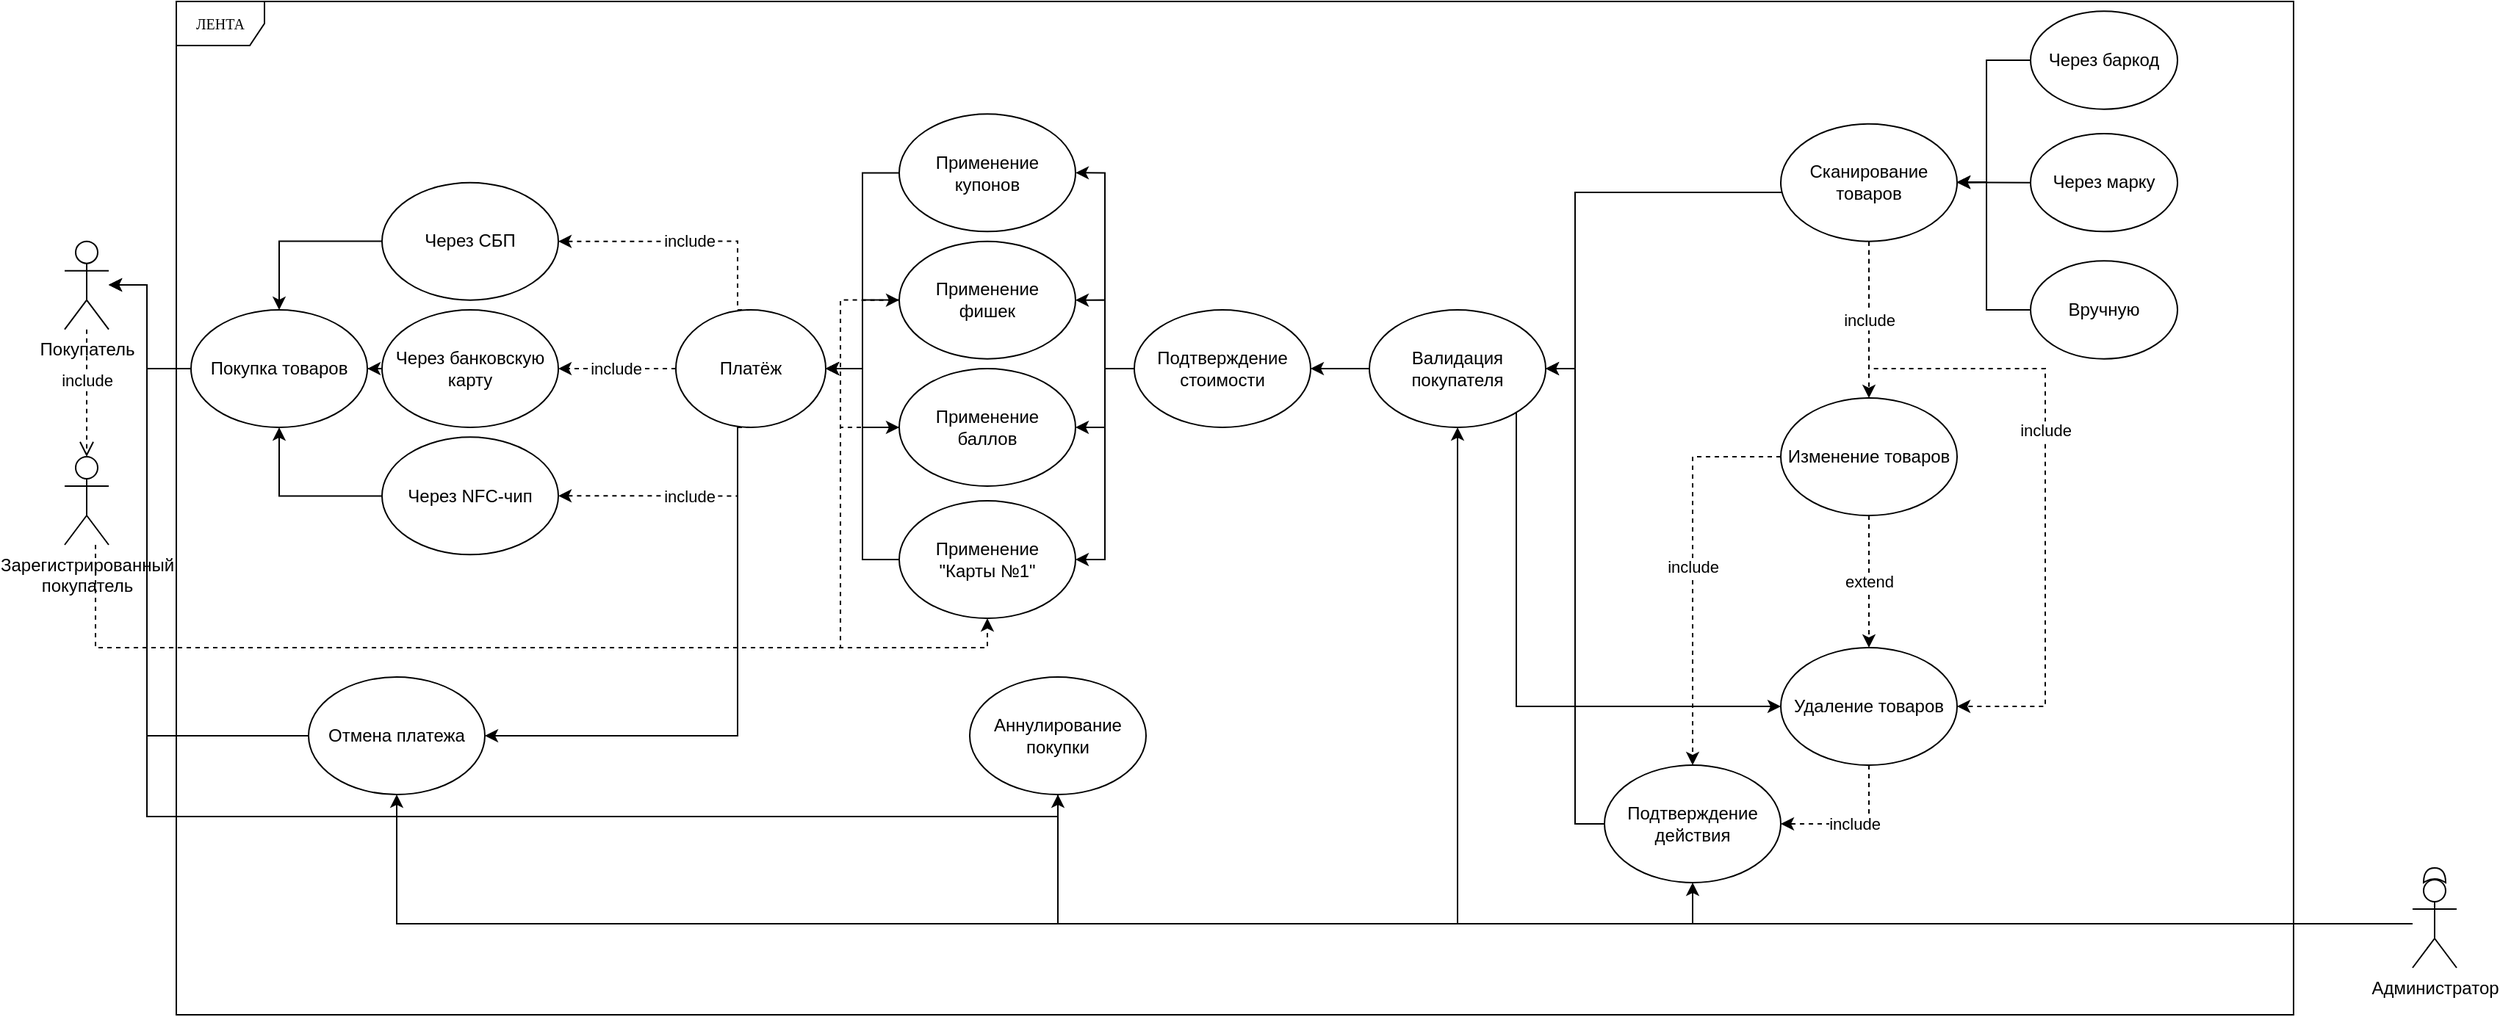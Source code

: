 <mxfile version="26.0.4">
  <diagram name="Page-1" id="c4acf3e9-155e-7222-9cf6-157b1a14988f">
    <mxGraphModel dx="350" dy="174" grid="1" gridSize="10" guides="1" tooltips="1" connect="1" arrows="1" fold="1" page="1" pageScale="1" pageWidth="850" pageHeight="1100" background="none" math="0" shadow="0">
      <root>
        <mxCell id="0" />
        <mxCell id="1" parent="0" />
        <mxCell id="17acba5748e5396b-1" value="ЛЕНТА" style="shape=umlFrame;whiteSpace=wrap;html=1;rounded=0;shadow=0;comic=0;labelBackgroundColor=none;strokeWidth=1;fontFamily=Verdana;fontSize=10;align=center;" parent="1" vertex="1">
          <mxGeometry x="120" y="205" width="1441" height="690" as="geometry" />
        </mxCell>
        <mxCell id="R91wzQh6kQ9XbZUh_gGg-64" value="Отмена платежа" style="ellipse;whiteSpace=wrap;html=1;" vertex="1" parent="1">
          <mxGeometry x="210" y="665" width="120" height="80" as="geometry" />
        </mxCell>
        <mxCell id="R91wzQh6kQ9XbZUh_gGg-2" value="Покупатель" style="shape=umlActor;verticalLabelPosition=bottom;verticalAlign=top;html=1;outlineConnect=0;" vertex="1" parent="1">
          <mxGeometry x="44" y="368.34" width="30" height="60" as="geometry" />
        </mxCell>
        <mxCell id="R91wzQh6kQ9XbZUh_gGg-68" style="edgeStyle=orthogonalEdgeStyle;rounded=0;orthogonalLoop=1;jettySize=auto;html=1;entryX=0.5;entryY=1;entryDx=0;entryDy=0;dashed=1;" edge="1" parent="1" source="R91wzQh6kQ9XbZUh_gGg-3" target="R91wzQh6kQ9XbZUh_gGg-44">
          <mxGeometry relative="1" as="geometry">
            <Array as="points">
              <mxPoint x="65" y="645" />
              <mxPoint x="672" y="645" />
            </Array>
          </mxGeometry>
        </mxCell>
        <mxCell id="R91wzQh6kQ9XbZUh_gGg-69" style="edgeStyle=orthogonalEdgeStyle;rounded=0;orthogonalLoop=1;jettySize=auto;html=1;entryX=0;entryY=0.5;entryDx=0;entryDy=0;dashed=1;" edge="1" parent="1" source="R91wzQh6kQ9XbZUh_gGg-3" target="R91wzQh6kQ9XbZUh_gGg-47">
          <mxGeometry relative="1" as="geometry">
            <Array as="points">
              <mxPoint x="65" y="645" />
              <mxPoint x="572" y="645" />
              <mxPoint x="572" y="495" />
            </Array>
          </mxGeometry>
        </mxCell>
        <mxCell id="R91wzQh6kQ9XbZUh_gGg-70" style="edgeStyle=orthogonalEdgeStyle;rounded=0;orthogonalLoop=1;jettySize=auto;html=1;entryX=0;entryY=0.5;entryDx=0;entryDy=0;dashed=1;" edge="1" parent="1" source="R91wzQh6kQ9XbZUh_gGg-3" target="R91wzQh6kQ9XbZUh_gGg-46">
          <mxGeometry relative="1" as="geometry">
            <Array as="points">
              <mxPoint x="65" y="645" />
              <mxPoint x="572" y="645" />
              <mxPoint x="572" y="408" />
            </Array>
          </mxGeometry>
        </mxCell>
        <mxCell id="R91wzQh6kQ9XbZUh_gGg-3" value="Зарегистрированный&lt;div&gt;покупатель&lt;/div&gt;" style="shape=umlActor;verticalLabelPosition=bottom;verticalAlign=top;html=1;outlineConnect=0;" vertex="1" parent="1">
          <mxGeometry x="44" y="515" width="30" height="60" as="geometry" />
        </mxCell>
        <mxCell id="R91wzQh6kQ9XbZUh_gGg-7" value="" style="group" vertex="1" connectable="0" parent="1">
          <mxGeometry x="1642" y="795" width="30" height="68" as="geometry" />
        </mxCell>
        <mxCell id="R91wzQh6kQ9XbZUh_gGg-4" value="Администратор" style="shape=umlActor;verticalLabelPosition=bottom;verticalAlign=top;html=1;outlineConnect=0;" vertex="1" parent="R91wzQh6kQ9XbZUh_gGg-7">
          <mxGeometry y="8" width="30" height="60" as="geometry" />
        </mxCell>
        <mxCell id="R91wzQh6kQ9XbZUh_gGg-5" value="" style="shape=xor;whiteSpace=wrap;html=1;direction=north;" vertex="1" parent="R91wzQh6kQ9XbZUh_gGg-7">
          <mxGeometry x="7.5" width="15" height="10" as="geometry" />
        </mxCell>
        <mxCell id="R91wzQh6kQ9XbZUh_gGg-24" style="edgeStyle=orthogonalEdgeStyle;rounded=0;orthogonalLoop=1;jettySize=auto;html=1;entryX=1;entryY=0.5;entryDx=0;entryDy=0;" edge="1" parent="1" source="R91wzQh6kQ9XbZUh_gGg-8" target="R91wzQh6kQ9XbZUh_gGg-21">
          <mxGeometry relative="1" as="geometry">
            <Array as="points">
              <mxPoint x="1072" y="335" />
              <mxPoint x="1072" y="455" />
            </Array>
          </mxGeometry>
        </mxCell>
        <mxCell id="R91wzQh6kQ9XbZUh_gGg-8" value="Сканирование товаров" style="ellipse;whiteSpace=wrap;html=1;" vertex="1" parent="1">
          <mxGeometry x="1212" y="288.33" width="120" height="80" as="geometry" />
        </mxCell>
        <mxCell id="R91wzQh6kQ9XbZUh_gGg-9" value="&lt;span&gt;&lt;font&gt;include&lt;/font&gt;&lt;/span&gt;" style="html=1;verticalAlign=bottom;endArrow=open;dashed=1;endSize=8;curved=0;rounded=0;entryX=0.5;entryY=0;entryDx=0;entryDy=0;entryPerimeter=0;" edge="1" parent="1" source="R91wzQh6kQ9XbZUh_gGg-2" target="R91wzQh6kQ9XbZUh_gGg-3">
          <mxGeometry relative="1" as="geometry">
            <mxPoint x="72" y="505" as="sourcePoint" />
            <mxPoint x="-8" y="505" as="targetPoint" />
          </mxGeometry>
        </mxCell>
        <mxCell id="R91wzQh6kQ9XbZUh_gGg-15" style="edgeStyle=orthogonalEdgeStyle;rounded=0;orthogonalLoop=1;jettySize=auto;html=1;entryX=1;entryY=0.5;entryDx=0;entryDy=0;" edge="1" parent="1" source="R91wzQh6kQ9XbZUh_gGg-12" target="R91wzQh6kQ9XbZUh_gGg-8">
          <mxGeometry relative="1" as="geometry">
            <Array as="points">
              <mxPoint x="1352" y="245" />
              <mxPoint x="1352" y="328" />
              <mxPoint x="1332" y="328" />
            </Array>
          </mxGeometry>
        </mxCell>
        <mxCell id="R91wzQh6kQ9XbZUh_gGg-12" value="Через баркод" style="ellipse;whiteSpace=wrap;html=1;" vertex="1" parent="1">
          <mxGeometry x="1382" y="211.67" width="100" height="66.67" as="geometry" />
        </mxCell>
        <mxCell id="R91wzQh6kQ9XbZUh_gGg-16" style="edgeStyle=orthogonalEdgeStyle;rounded=0;orthogonalLoop=1;jettySize=auto;html=1;entryX=1;entryY=0.5;entryDx=0;entryDy=0;exitX=0;exitY=0.5;exitDx=0;exitDy=0;" edge="1" parent="1" source="R91wzQh6kQ9XbZUh_gGg-13" target="R91wzQh6kQ9XbZUh_gGg-8">
          <mxGeometry relative="1" as="geometry">
            <Array as="points">
              <mxPoint x="1352" y="328" />
              <mxPoint x="1352" y="328" />
            </Array>
          </mxGeometry>
        </mxCell>
        <mxCell id="R91wzQh6kQ9XbZUh_gGg-13" value="Через марку" style="ellipse;whiteSpace=wrap;html=1;" vertex="1" parent="1">
          <mxGeometry x="1382" y="295" width="100" height="66.67" as="geometry" />
        </mxCell>
        <mxCell id="R91wzQh6kQ9XbZUh_gGg-17" style="edgeStyle=orthogonalEdgeStyle;rounded=0;orthogonalLoop=1;jettySize=auto;html=1;" edge="1" parent="1" source="R91wzQh6kQ9XbZUh_gGg-14">
          <mxGeometry relative="1" as="geometry">
            <mxPoint x="1332" y="328" as="targetPoint" />
            <Array as="points">
              <mxPoint x="1352" y="415" />
              <mxPoint x="1352" y="328" />
            </Array>
          </mxGeometry>
        </mxCell>
        <mxCell id="R91wzQh6kQ9XbZUh_gGg-14" value="Вручную" style="ellipse;whiteSpace=wrap;html=1;" vertex="1" parent="1">
          <mxGeometry x="1382" y="381.67" width="100" height="66.67" as="geometry" />
        </mxCell>
        <mxCell id="R91wzQh6kQ9XbZUh_gGg-23" value="&lt;span&gt;&lt;span style=&quot;font-size: 11px; font-style: normal; font-variant-ligatures: normal; font-variant-caps: normal; font-weight: 400; letter-spacing: normal; orphans: 2; text-align: center; text-indent: 0px; text-transform: none; widows: 2; word-spacing: 0px; -webkit-text-stroke-width: 0px; white-space: nowrap; text-decoration-thickness: initial; text-decoration-style: initial; text-decoration-color: initial; float: none; font-family: Helvetica !important; display: inline !important;&quot;&gt;&lt;font&gt;include&lt;/font&gt;&lt;/span&gt;&lt;/span&gt;" style="edgeStyle=orthogonalEdgeStyle;rounded=0;orthogonalLoop=1;jettySize=auto;html=1;dashed=1;" edge="1" parent="1" source="R91wzQh6kQ9XbZUh_gGg-18" target="R91wzQh6kQ9XbZUh_gGg-25">
          <mxGeometry relative="1" as="geometry">
            <Array as="points">
              <mxPoint x="1152" y="515" />
            </Array>
          </mxGeometry>
        </mxCell>
        <mxCell id="R91wzQh6kQ9XbZUh_gGg-18" value="Изменение товаров" style="ellipse;whiteSpace=wrap;html=1;" vertex="1" parent="1">
          <mxGeometry x="1212" y="475" width="120" height="80" as="geometry" />
        </mxCell>
        <mxCell id="R91wzQh6kQ9XbZUh_gGg-30" value="&lt;span style=&quot;font-size: 11px; font-style: normal; font-variant-ligatures: normal; font-variant-caps: normal; font-weight: 400; letter-spacing: normal; orphans: 2; text-align: center; text-indent: 0px; text-transform: none; widows: 2; word-spacing: 0px; -webkit-text-stroke-width: 0px; white-space: nowrap; text-decoration-thickness: initial; text-decoration-style: initial; text-decoration-color: initial; float: none; font-family: Helvetica !important; display: inline !important;&quot;&gt;&lt;font&gt;include&lt;/font&gt;&lt;/span&gt;" style="edgeStyle=orthogonalEdgeStyle;rounded=0;orthogonalLoop=1;jettySize=auto;html=1;entryX=1;entryY=0.5;entryDx=0;entryDy=0;dashed=1;" edge="1" parent="1" source="R91wzQh6kQ9XbZUh_gGg-20" target="R91wzQh6kQ9XbZUh_gGg-25">
          <mxGeometry relative="1" as="geometry" />
        </mxCell>
        <mxCell id="R91wzQh6kQ9XbZUh_gGg-20" value="Удаление товаров" style="ellipse;whiteSpace=wrap;html=1;" vertex="1" parent="1">
          <mxGeometry x="1212" y="645" width="120" height="80" as="geometry" />
        </mxCell>
        <mxCell id="R91wzQh6kQ9XbZUh_gGg-39" style="edgeStyle=orthogonalEdgeStyle;rounded=0;orthogonalLoop=1;jettySize=auto;html=1;" edge="1" parent="1" source="R91wzQh6kQ9XbZUh_gGg-21" target="R91wzQh6kQ9XbZUh_gGg-32">
          <mxGeometry relative="1" as="geometry" />
        </mxCell>
        <mxCell id="R91wzQh6kQ9XbZUh_gGg-71" style="edgeStyle=orthogonalEdgeStyle;rounded=0;orthogonalLoop=1;jettySize=auto;html=1;entryX=0;entryY=0.5;entryDx=0;entryDy=0;" edge="1" parent="1" source="R91wzQh6kQ9XbZUh_gGg-21" target="R91wzQh6kQ9XbZUh_gGg-20">
          <mxGeometry relative="1" as="geometry">
            <Array as="points">
              <mxPoint x="1032" y="685" />
            </Array>
          </mxGeometry>
        </mxCell>
        <mxCell id="R91wzQh6kQ9XbZUh_gGg-21" value="Валидация покупателя" style="ellipse;whiteSpace=wrap;html=1;" vertex="1" parent="1">
          <mxGeometry x="932" y="415" width="120" height="80" as="geometry" />
        </mxCell>
        <mxCell id="R91wzQh6kQ9XbZUh_gGg-38" style="edgeStyle=orthogonalEdgeStyle;rounded=0;orthogonalLoop=1;jettySize=auto;html=1;entryX=1;entryY=0.5;entryDx=0;entryDy=0;" edge="1" parent="1" source="R91wzQh6kQ9XbZUh_gGg-25" target="R91wzQh6kQ9XbZUh_gGg-21">
          <mxGeometry relative="1" as="geometry" />
        </mxCell>
        <mxCell id="R91wzQh6kQ9XbZUh_gGg-25" value="Подтверждение действия" style="ellipse;whiteSpace=wrap;html=1;" vertex="1" parent="1">
          <mxGeometry x="1092" y="725" width="120" height="80" as="geometry" />
        </mxCell>
        <mxCell id="R91wzQh6kQ9XbZUh_gGg-31" style="edgeStyle=orthogonalEdgeStyle;rounded=0;orthogonalLoop=1;jettySize=auto;html=1;entryX=0.5;entryY=1;entryDx=0;entryDy=0;" edge="1" parent="1" source="R91wzQh6kQ9XbZUh_gGg-4" target="R91wzQh6kQ9XbZUh_gGg-25">
          <mxGeometry relative="1" as="geometry" />
        </mxCell>
        <mxCell id="R91wzQh6kQ9XbZUh_gGg-41" style="edgeStyle=orthogonalEdgeStyle;rounded=0;orthogonalLoop=1;jettySize=auto;html=1;entryX=1;entryY=0.5;entryDx=0;entryDy=0;" edge="1" parent="1" source="R91wzQh6kQ9XbZUh_gGg-32" target="R91wzQh6kQ9XbZUh_gGg-40">
          <mxGeometry relative="1" as="geometry" />
        </mxCell>
        <mxCell id="R91wzQh6kQ9XbZUh_gGg-45" style="edgeStyle=orthogonalEdgeStyle;rounded=0;orthogonalLoop=1;jettySize=auto;html=1;entryX=1;entryY=0.5;entryDx=0;entryDy=0;" edge="1" parent="1" source="R91wzQh6kQ9XbZUh_gGg-32" target="R91wzQh6kQ9XbZUh_gGg-44">
          <mxGeometry relative="1" as="geometry" />
        </mxCell>
        <mxCell id="R91wzQh6kQ9XbZUh_gGg-48" style="edgeStyle=orthogonalEdgeStyle;rounded=0;orthogonalLoop=1;jettySize=auto;html=1;entryX=1;entryY=0.5;entryDx=0;entryDy=0;" edge="1" parent="1" source="R91wzQh6kQ9XbZUh_gGg-32" target="R91wzQh6kQ9XbZUh_gGg-46">
          <mxGeometry relative="1" as="geometry" />
        </mxCell>
        <mxCell id="R91wzQh6kQ9XbZUh_gGg-49" style="edgeStyle=orthogonalEdgeStyle;rounded=0;orthogonalLoop=1;jettySize=auto;html=1;entryX=1;entryY=0.5;entryDx=0;entryDy=0;" edge="1" parent="1" source="R91wzQh6kQ9XbZUh_gGg-32" target="R91wzQh6kQ9XbZUh_gGg-47">
          <mxGeometry relative="1" as="geometry" />
        </mxCell>
        <mxCell id="R91wzQh6kQ9XbZUh_gGg-32" value="Подтверждение стоимости" style="ellipse;whiteSpace=wrap;html=1;" vertex="1" parent="1">
          <mxGeometry x="772" y="415" width="120" height="80" as="geometry" />
        </mxCell>
        <mxCell id="R91wzQh6kQ9XbZUh_gGg-35" value="&lt;span&gt;&lt;span style=&quot;font-size: 11px; font-style: normal; font-variant-ligatures: normal; font-variant-caps: normal; font-weight: 400; letter-spacing: normal; orphans: 2; text-align: center; text-indent: 0px; text-transform: none; widows: 2; word-spacing: 0px; -webkit-text-stroke-width: 0px; white-space: nowrap; text-decoration-thickness: initial; text-decoration-style: initial; text-decoration-color: initial; float: none; font-family: Helvetica !important; display: inline !important;&quot;&gt;&lt;font&gt;include&lt;/font&gt;&lt;/span&gt;&lt;/span&gt;" style="edgeStyle=orthogonalEdgeStyle;rounded=0;orthogonalLoop=1;jettySize=auto;html=1;dashed=1;exitX=0.5;exitY=1;exitDx=0;exitDy=0;entryX=1;entryY=0.5;entryDx=0;entryDy=0;" edge="1" parent="1" source="R91wzQh6kQ9XbZUh_gGg-8" target="R91wzQh6kQ9XbZUh_gGg-20">
          <mxGeometry relative="1" as="geometry">
            <mxPoint x="1271.58" y="565" as="sourcePoint" />
            <mxPoint x="1271.58" y="665" as="targetPoint" />
            <Array as="points">
              <mxPoint x="1272" y="455" />
              <mxPoint x="1392" y="455" />
              <mxPoint x="1392" y="685" />
            </Array>
          </mxGeometry>
        </mxCell>
        <mxCell id="R91wzQh6kQ9XbZUh_gGg-34" value="&lt;span&gt;&lt;span style=&quot;font-size: 11px; font-style: normal; font-variant-ligatures: normal; font-variant-caps: normal; font-weight: 400; letter-spacing: normal; orphans: 2; text-align: center; text-indent: 0px; text-transform: none; widows: 2; word-spacing: 0px; -webkit-text-stroke-width: 0px; white-space: nowrap; text-decoration-thickness: initial; text-decoration-style: initial; text-decoration-color: initial; float: none; background-color: light-dark(#ffffff, var(--ge-dark-color, #121212)); font-family: Helvetica !important; display: inline !important;&quot;&gt;&lt;font style=&quot;&quot;&gt;include&lt;/font&gt;&lt;/span&gt;&lt;/span&gt;" style="edgeStyle=orthogonalEdgeStyle;rounded=0;orthogonalLoop=1;jettySize=auto;html=1;dashed=1;exitX=0.5;exitY=1;exitDx=0;exitDy=0;" edge="1" parent="1" source="R91wzQh6kQ9XbZUh_gGg-8" target="R91wzQh6kQ9XbZUh_gGg-18">
          <mxGeometry relative="1" as="geometry">
            <mxPoint x="1222" y="525" as="sourcePoint" />
            <mxPoint x="1272" y="475" as="targetPoint" />
            <Array as="points" />
          </mxGeometry>
        </mxCell>
        <mxCell id="R91wzQh6kQ9XbZUh_gGg-36" value="&lt;span&gt;&lt;span style=&quot;font-size: 11px; font-style: normal; font-variant-ligatures: normal; font-variant-caps: normal; font-weight: 400; letter-spacing: normal; orphans: 2; text-align: center; text-indent: 0px; text-transform: none; widows: 2; word-spacing: 0px; -webkit-text-stroke-width: 0px; white-space: nowrap; text-decoration-thickness: initial; text-decoration-style: initial; text-decoration-color: initial; float: none; font-family: Helvetica !important; display: inline !important;&quot;&gt;&lt;font&gt;extend&lt;/font&gt;&lt;/span&gt;&lt;/span&gt;" style="edgeStyle=orthogonalEdgeStyle;rounded=0;orthogonalLoop=1;jettySize=auto;html=1;dashed=1;exitX=0.5;exitY=1;exitDx=0;exitDy=0;entryX=0.5;entryY=0;entryDx=0;entryDy=0;" edge="1" parent="1" source="R91wzQh6kQ9XbZUh_gGg-18" target="R91wzQh6kQ9XbZUh_gGg-20">
          <mxGeometry relative="1" as="geometry">
            <mxPoint x="1252" y="565" as="sourcePoint" />
            <mxPoint x="1252" y="665" as="targetPoint" />
            <Array as="points" />
            <mxPoint as="offset" />
          </mxGeometry>
        </mxCell>
        <mxCell id="R91wzQh6kQ9XbZUh_gGg-37" style="edgeStyle=orthogonalEdgeStyle;rounded=0;orthogonalLoop=1;jettySize=auto;html=1;entryX=0.5;entryY=1;entryDx=0;entryDy=0;" edge="1" parent="1" source="R91wzQh6kQ9XbZUh_gGg-4" target="R91wzQh6kQ9XbZUh_gGg-21">
          <mxGeometry relative="1" as="geometry" />
        </mxCell>
        <mxCell id="R91wzQh6kQ9XbZUh_gGg-51" style="edgeStyle=orthogonalEdgeStyle;rounded=0;orthogonalLoop=1;jettySize=auto;html=1;entryX=1;entryY=0.5;entryDx=0;entryDy=0;" edge="1" parent="1" source="R91wzQh6kQ9XbZUh_gGg-40" target="R91wzQh6kQ9XbZUh_gGg-50">
          <mxGeometry relative="1" as="geometry" />
        </mxCell>
        <mxCell id="R91wzQh6kQ9XbZUh_gGg-40" value="Применение&lt;div&gt;купонов&lt;/div&gt;" style="ellipse;whiteSpace=wrap;html=1;" vertex="1" parent="1">
          <mxGeometry x="612" y="281.67" width="120" height="80" as="geometry" />
        </mxCell>
        <mxCell id="R91wzQh6kQ9XbZUh_gGg-54" style="edgeStyle=orthogonalEdgeStyle;rounded=0;orthogonalLoop=1;jettySize=auto;html=1;entryX=1;entryY=0.5;entryDx=0;entryDy=0;" edge="1" parent="1" source="R91wzQh6kQ9XbZUh_gGg-44" target="R91wzQh6kQ9XbZUh_gGg-50">
          <mxGeometry relative="1" as="geometry" />
        </mxCell>
        <mxCell id="R91wzQh6kQ9XbZUh_gGg-44" value="Применение&lt;div&gt;&quot;Карты №1&quot;&lt;/div&gt;" style="ellipse;whiteSpace=wrap;html=1;" vertex="1" parent="1">
          <mxGeometry x="612" y="545" width="120" height="80" as="geometry" />
        </mxCell>
        <mxCell id="R91wzQh6kQ9XbZUh_gGg-52" style="edgeStyle=orthogonalEdgeStyle;rounded=0;orthogonalLoop=1;jettySize=auto;html=1;entryX=1;entryY=0.5;entryDx=0;entryDy=0;" edge="1" parent="1" source="R91wzQh6kQ9XbZUh_gGg-46" target="R91wzQh6kQ9XbZUh_gGg-50">
          <mxGeometry relative="1" as="geometry" />
        </mxCell>
        <mxCell id="R91wzQh6kQ9XbZUh_gGg-46" value="Применение&lt;div&gt;фишек&lt;/div&gt;" style="ellipse;whiteSpace=wrap;html=1;" vertex="1" parent="1">
          <mxGeometry x="612" y="368.34" width="120" height="80" as="geometry" />
        </mxCell>
        <mxCell id="R91wzQh6kQ9XbZUh_gGg-53" style="edgeStyle=orthogonalEdgeStyle;rounded=0;orthogonalLoop=1;jettySize=auto;html=1;entryX=1;entryY=0.5;entryDx=0;entryDy=0;" edge="1" parent="1" source="R91wzQh6kQ9XbZUh_gGg-47" target="R91wzQh6kQ9XbZUh_gGg-50">
          <mxGeometry relative="1" as="geometry" />
        </mxCell>
        <mxCell id="R91wzQh6kQ9XbZUh_gGg-47" value="Применение&lt;div&gt;баллов&lt;/div&gt;" style="ellipse;whiteSpace=wrap;html=1;" vertex="1" parent="1">
          <mxGeometry x="612" y="455" width="120" height="80" as="geometry" />
        </mxCell>
        <mxCell id="R91wzQh6kQ9XbZUh_gGg-65" style="edgeStyle=orthogonalEdgeStyle;rounded=0;orthogonalLoop=1;jettySize=auto;html=1;entryX=1;entryY=0.5;entryDx=0;entryDy=0;" edge="1" parent="1" source="R91wzQh6kQ9XbZUh_gGg-50" target="R91wzQh6kQ9XbZUh_gGg-64">
          <mxGeometry relative="1" as="geometry">
            <Array as="points">
              <mxPoint x="502" y="705" />
            </Array>
          </mxGeometry>
        </mxCell>
        <mxCell id="R91wzQh6kQ9XbZUh_gGg-50" value="Платёж" style="ellipse;whiteSpace=wrap;html=1;" vertex="1" parent="1">
          <mxGeometry x="460" y="415" width="102" height="80" as="geometry" />
        </mxCell>
        <mxCell id="R91wzQh6kQ9XbZUh_gGg-73" style="edgeStyle=orthogonalEdgeStyle;rounded=0;orthogonalLoop=1;jettySize=auto;html=1;entryX=0.5;entryY=0;entryDx=0;entryDy=0;" edge="1" parent="1" source="R91wzQh6kQ9XbZUh_gGg-55" target="R91wzQh6kQ9XbZUh_gGg-72">
          <mxGeometry relative="1" as="geometry" />
        </mxCell>
        <mxCell id="R91wzQh6kQ9XbZUh_gGg-55" value="Через СБП" style="ellipse;whiteSpace=wrap;html=1;" vertex="1" parent="1">
          <mxGeometry x="260" y="328.34" width="120" height="80" as="geometry" />
        </mxCell>
        <mxCell id="R91wzQh6kQ9XbZUh_gGg-74" style="edgeStyle=orthogonalEdgeStyle;rounded=0;orthogonalLoop=1;jettySize=auto;html=1;entryX=1;entryY=0.5;entryDx=0;entryDy=0;" edge="1" parent="1" source="R91wzQh6kQ9XbZUh_gGg-57" target="R91wzQh6kQ9XbZUh_gGg-72">
          <mxGeometry relative="1" as="geometry" />
        </mxCell>
        <mxCell id="R91wzQh6kQ9XbZUh_gGg-57" value="Через банковскую карту" style="ellipse;whiteSpace=wrap;html=1;" vertex="1" parent="1">
          <mxGeometry x="260" y="415.01" width="120" height="80" as="geometry" />
        </mxCell>
        <mxCell id="R91wzQh6kQ9XbZUh_gGg-75" style="edgeStyle=orthogonalEdgeStyle;rounded=0;orthogonalLoop=1;jettySize=auto;html=1;entryX=0.5;entryY=1;entryDx=0;entryDy=0;" edge="1" parent="1" source="R91wzQh6kQ9XbZUh_gGg-58" target="R91wzQh6kQ9XbZUh_gGg-72">
          <mxGeometry relative="1" as="geometry" />
        </mxCell>
        <mxCell id="R91wzQh6kQ9XbZUh_gGg-58" value="Через NFC-чип" style="ellipse;whiteSpace=wrap;html=1;" vertex="1" parent="1">
          <mxGeometry x="260" y="501.67" width="120" height="80" as="geometry" />
        </mxCell>
        <mxCell id="R91wzQh6kQ9XbZUh_gGg-60" value="&lt;span&gt;&lt;span style=&quot;font-size: 11px; font-style: normal; font-variant-ligatures: normal; font-variant-caps: normal; font-weight: 400; letter-spacing: normal; orphans: 2; text-align: center; text-indent: 0px; text-transform: none; widows: 2; word-spacing: 0px; -webkit-text-stroke-width: 0px; white-space: nowrap; text-decoration-thickness: initial; text-decoration-style: initial; text-decoration-color: initial; float: none; font-family: Helvetica !important; display: inline !important;&quot;&gt;&lt;font&gt;include&lt;/font&gt;&lt;/span&gt;&lt;/span&gt;" style="edgeStyle=orthogonalEdgeStyle;rounded=0;orthogonalLoop=1;jettySize=auto;html=1;dashed=1;exitX=0.5;exitY=1;exitDx=0;exitDy=0;entryX=1;entryY=0.5;entryDx=0;entryDy=0;" edge="1" parent="1" source="R91wzQh6kQ9XbZUh_gGg-50" target="R91wzQh6kQ9XbZUh_gGg-58">
          <mxGeometry relative="1" as="geometry">
            <mxPoint x="507" y="581.67" as="sourcePoint" />
            <mxPoint x="447" y="791.67" as="targetPoint" />
            <Array as="points">
              <mxPoint x="502" y="542" />
            </Array>
          </mxGeometry>
        </mxCell>
        <mxCell id="R91wzQh6kQ9XbZUh_gGg-61" value="&lt;span&gt;&lt;span style=&quot;font-size: 11px; font-style: normal; font-variant-ligatures: normal; font-variant-caps: normal; font-weight: 400; letter-spacing: normal; orphans: 2; text-align: center; text-indent: 0px; text-transform: none; widows: 2; word-spacing: 0px; -webkit-text-stroke-width: 0px; white-space: nowrap; text-decoration-thickness: initial; text-decoration-style: initial; text-decoration-color: initial; float: none; font-family: Helvetica !important; display: inline !important;&quot;&gt;&lt;font&gt;include&lt;/font&gt;&lt;/span&gt;&lt;/span&gt;" style="edgeStyle=orthogonalEdgeStyle;rounded=0;orthogonalLoop=1;jettySize=auto;html=1;dashed=1;exitX=0.5;exitY=0;exitDx=0;exitDy=0;entryX=1;entryY=0.5;entryDx=0;entryDy=0;" edge="1" parent="1" source="R91wzQh6kQ9XbZUh_gGg-50" target="R91wzQh6kQ9XbZUh_gGg-55">
          <mxGeometry relative="1" as="geometry">
            <mxPoint x="517" y="321.34" as="sourcePoint" />
            <mxPoint x="437" y="368.34" as="targetPoint" />
            <Array as="points">
              <mxPoint x="502" y="368" />
            </Array>
          </mxGeometry>
        </mxCell>
        <mxCell id="R91wzQh6kQ9XbZUh_gGg-62" value="&lt;span&gt;&lt;span style=&quot;font-size: 11px; font-style: normal; font-variant-ligatures: normal; font-variant-caps: normal; font-weight: 400; letter-spacing: normal; orphans: 2; text-align: center; text-indent: 0px; text-transform: none; widows: 2; word-spacing: 0px; -webkit-text-stroke-width: 0px; white-space: nowrap; text-decoration-thickness: initial; text-decoration-style: initial; text-decoration-color: initial; float: none; font-family: Helvetica !important; display: inline !important;&quot;&gt;&lt;font&gt;include&lt;/font&gt;&lt;/span&gt;&lt;/span&gt;" style="edgeStyle=orthogonalEdgeStyle;rounded=0;orthogonalLoop=1;jettySize=auto;html=1;dashed=1;exitX=0;exitY=0.5;exitDx=0;exitDy=0;entryX=1;entryY=0.5;entryDx=0;entryDy=0;" edge="1" parent="1" source="R91wzQh6kQ9XbZUh_gGg-50" target="R91wzQh6kQ9XbZUh_gGg-57">
          <mxGeometry x="0.032" relative="1" as="geometry">
            <mxPoint x="512" y="425" as="sourcePoint" />
            <mxPoint x="432" y="378" as="targetPoint" />
            <Array as="points">
              <mxPoint x="402" y="455" />
              <mxPoint x="402" y="455" />
            </Array>
            <mxPoint as="offset" />
          </mxGeometry>
        </mxCell>
        <mxCell id="R91wzQh6kQ9XbZUh_gGg-80" style="edgeStyle=orthogonalEdgeStyle;rounded=0;orthogonalLoop=1;jettySize=auto;html=1;" edge="1" parent="1" source="R91wzQh6kQ9XbZUh_gGg-64" target="R91wzQh6kQ9XbZUh_gGg-2">
          <mxGeometry relative="1" as="geometry">
            <Array as="points">
              <mxPoint x="100" y="705" />
              <mxPoint x="100" y="398" />
            </Array>
          </mxGeometry>
        </mxCell>
        <mxCell id="R91wzQh6kQ9XbZUh_gGg-83" style="edgeStyle=orthogonalEdgeStyle;rounded=0;orthogonalLoop=1;jettySize=auto;html=1;" edge="1" parent="1" source="R91wzQh6kQ9XbZUh_gGg-81" target="R91wzQh6kQ9XbZUh_gGg-2">
          <mxGeometry relative="1" as="geometry">
            <Array as="points">
              <mxPoint x="720" y="760" />
              <mxPoint x="100" y="760" />
              <mxPoint x="100" y="398" />
            </Array>
          </mxGeometry>
        </mxCell>
        <mxCell id="R91wzQh6kQ9XbZUh_gGg-66" style="edgeStyle=orthogonalEdgeStyle;rounded=0;orthogonalLoop=1;jettySize=auto;html=1;entryX=0.5;entryY=1;entryDx=0;entryDy=0;" edge="1" parent="1" source="R91wzQh6kQ9XbZUh_gGg-4" target="R91wzQh6kQ9XbZUh_gGg-64">
          <mxGeometry relative="1" as="geometry" />
        </mxCell>
        <mxCell id="R91wzQh6kQ9XbZUh_gGg-77" style="edgeStyle=orthogonalEdgeStyle;rounded=0;orthogonalLoop=1;jettySize=auto;html=1;" edge="1" parent="1" source="R91wzQh6kQ9XbZUh_gGg-72" target="R91wzQh6kQ9XbZUh_gGg-2">
          <mxGeometry relative="1" as="geometry">
            <Array as="points">
              <mxPoint x="100" y="455" />
              <mxPoint x="100" y="398" />
            </Array>
          </mxGeometry>
        </mxCell>
        <mxCell id="R91wzQh6kQ9XbZUh_gGg-72" value="Покупка товаров" style="ellipse;whiteSpace=wrap;html=1;" vertex="1" parent="1">
          <mxGeometry x="130" y="415.01" width="120" height="80" as="geometry" />
        </mxCell>
        <mxCell id="R91wzQh6kQ9XbZUh_gGg-81" value="Аннулирование&lt;div&gt;покупки&lt;/div&gt;" style="ellipse;whiteSpace=wrap;html=1;" vertex="1" parent="1">
          <mxGeometry x="660" y="665" width="120" height="80" as="geometry" />
        </mxCell>
        <mxCell id="R91wzQh6kQ9XbZUh_gGg-82" style="edgeStyle=orthogonalEdgeStyle;rounded=0;orthogonalLoop=1;jettySize=auto;html=1;entryX=0.5;entryY=1;entryDx=0;entryDy=0;" edge="1" parent="1" source="R91wzQh6kQ9XbZUh_gGg-4" target="R91wzQh6kQ9XbZUh_gGg-81">
          <mxGeometry relative="1" as="geometry" />
        </mxCell>
      </root>
    </mxGraphModel>
  </diagram>
</mxfile>
